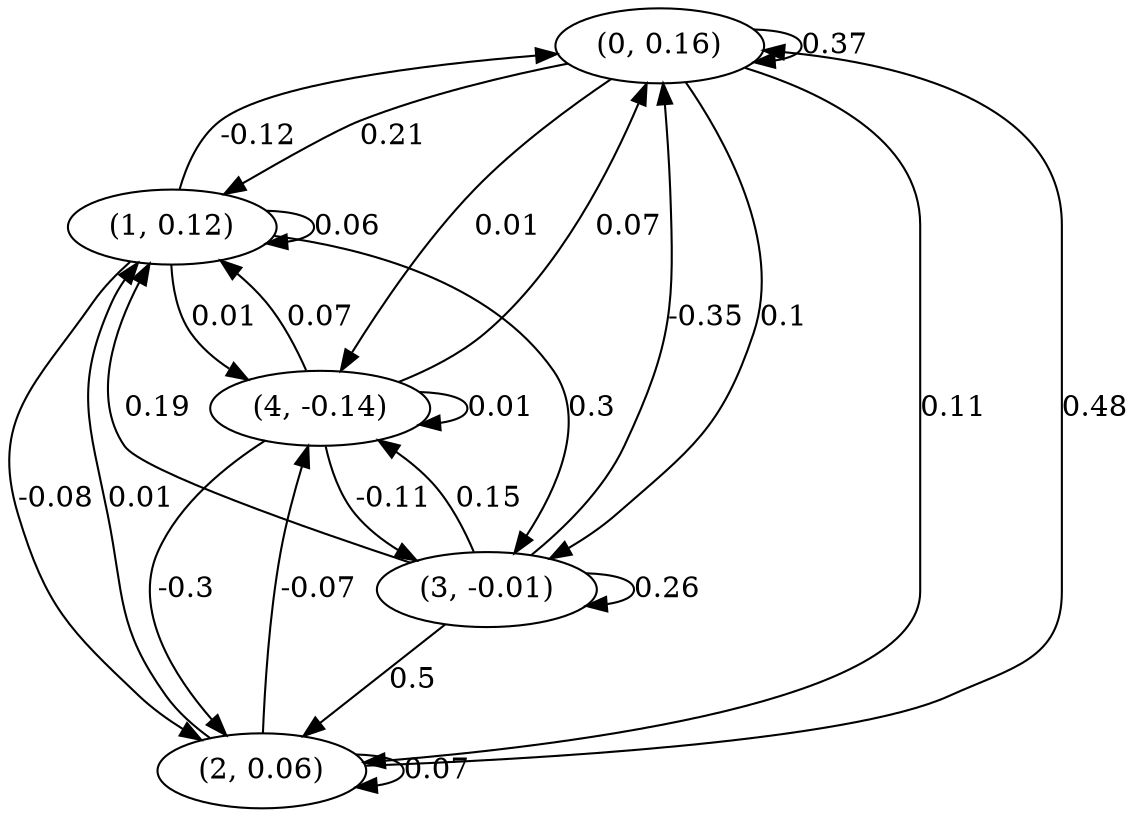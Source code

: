 digraph {
    0 [ label = "(0, 0.16)" ]
    1 [ label = "(1, 0.12)" ]
    2 [ label = "(2, 0.06)" ]
    3 [ label = "(3, -0.01)" ]
    4 [ label = "(4, -0.14)" ]
    0 -> 0 [ label = "0.37" ]
    1 -> 1 [ label = "0.06" ]
    2 -> 2 [ label = "0.07" ]
    3 -> 3 [ label = "0.26" ]
    4 -> 4 [ label = "0.01" ]
    1 -> 0 [ label = "-0.12" ]
    2 -> 0 [ label = "0.48" ]
    3 -> 0 [ label = "-0.35" ]
    4 -> 0 [ label = "0.07" ]
    0 -> 1 [ label = "0.21" ]
    2 -> 1 [ label = "0.01" ]
    3 -> 1 [ label = "0.19" ]
    4 -> 1 [ label = "0.07" ]
    0 -> 2 [ label = "0.11" ]
    1 -> 2 [ label = "-0.08" ]
    3 -> 2 [ label = "0.5" ]
    4 -> 2 [ label = "-0.3" ]
    0 -> 3 [ label = "0.1" ]
    1 -> 3 [ label = "0.3" ]
    4 -> 3 [ label = "-0.11" ]
    0 -> 4 [ label = "0.01" ]
    1 -> 4 [ label = "0.01" ]
    2 -> 4 [ label = "-0.07" ]
    3 -> 4 [ label = "0.15" ]
}

